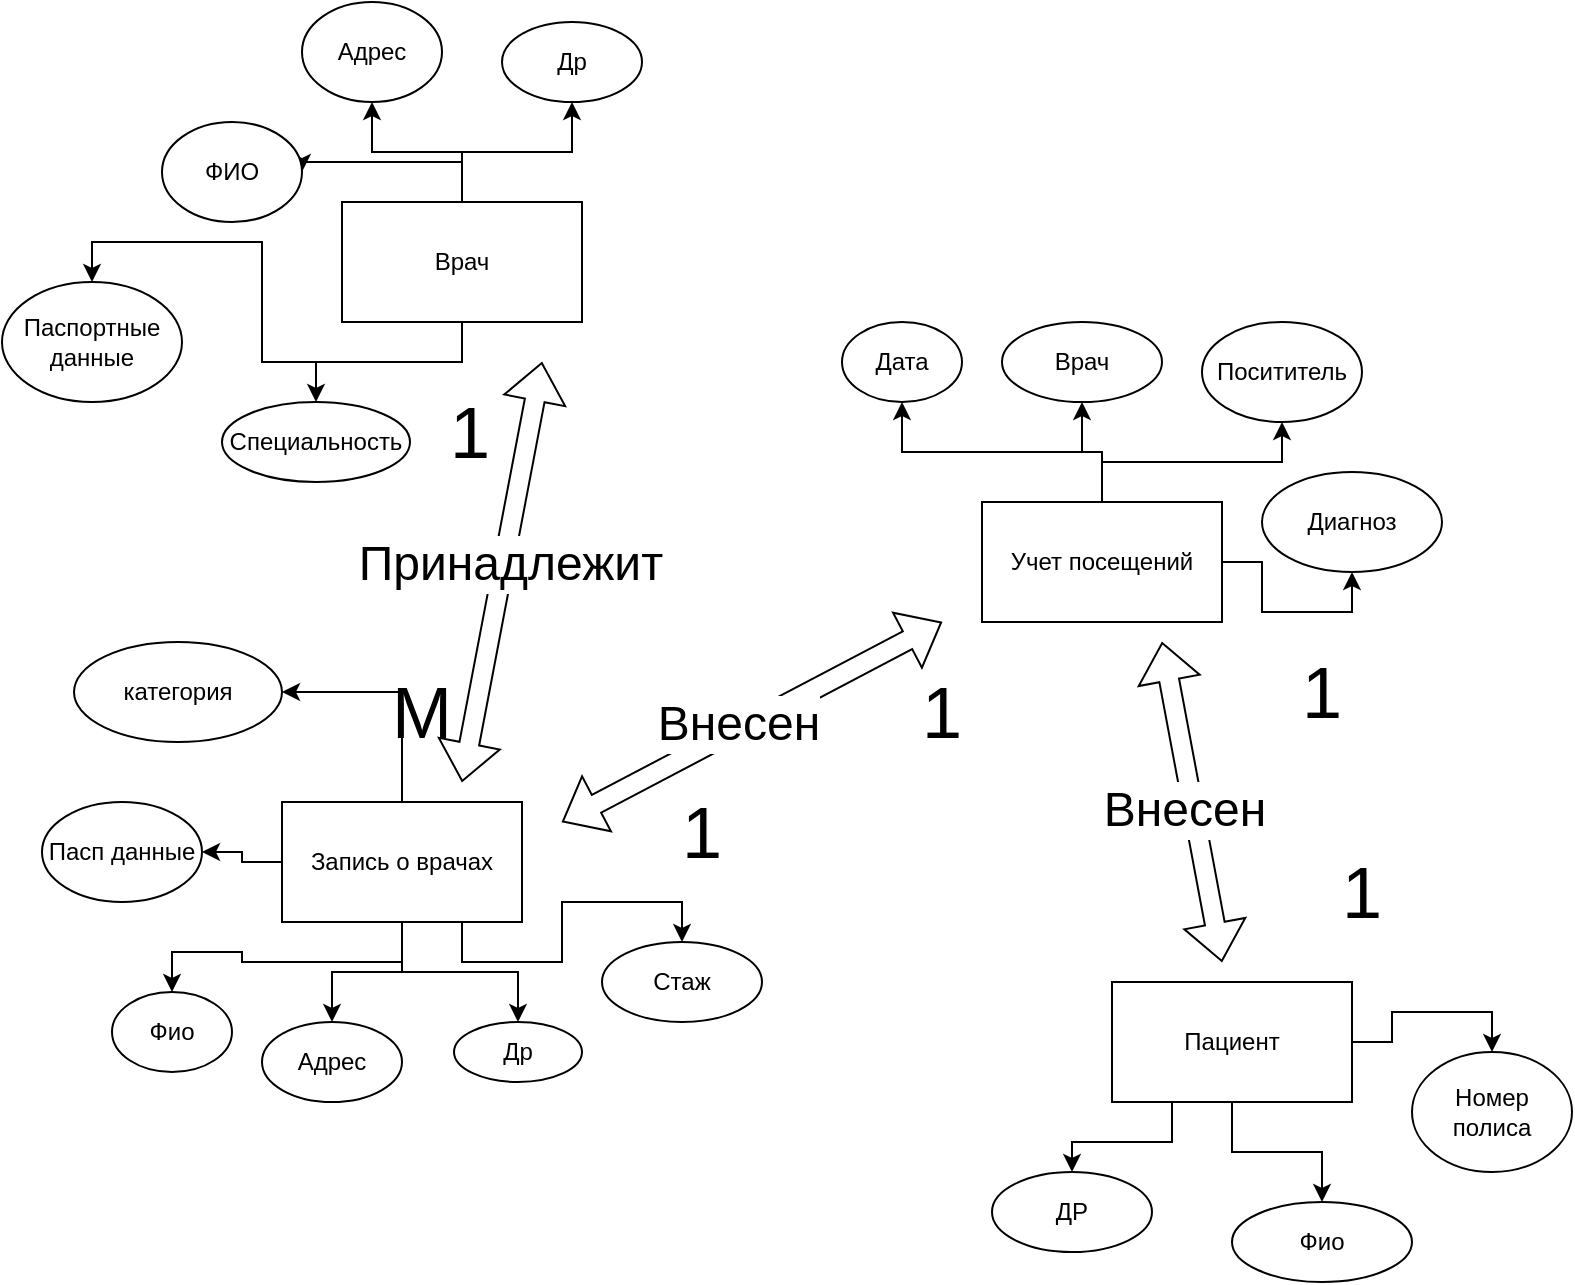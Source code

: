 <mxfile version="24.7.17">
  <diagram name="Страница — 1" id="it_fK-fpc4VVVbtEpeTB">
    <mxGraphModel dx="695" dy="828" grid="1" gridSize="10" guides="1" tooltips="1" connect="1" arrows="1" fold="1" page="1" pageScale="1" pageWidth="827" pageHeight="1169" math="0" shadow="0">
      <root>
        <mxCell id="0" />
        <mxCell id="1" parent="0" />
        <mxCell id="j7xWJV-Zox-rQ3DJ448t-8" style="edgeStyle=orthogonalEdgeStyle;rounded=0;orthogonalLoop=1;jettySize=auto;html=1;exitX=0.5;exitY=0;exitDx=0;exitDy=0;entryX=0.5;entryY=1;entryDx=0;entryDy=0;" edge="1" parent="1" source="j7xWJV-Zox-rQ3DJ448t-1" target="j7xWJV-Zox-rQ3DJ448t-4">
          <mxGeometry relative="1" as="geometry" />
        </mxCell>
        <mxCell id="j7xWJV-Zox-rQ3DJ448t-9" style="edgeStyle=orthogonalEdgeStyle;rounded=0;orthogonalLoop=1;jettySize=auto;html=1;exitX=0.5;exitY=0;exitDx=0;exitDy=0;entryX=0.5;entryY=1;entryDx=0;entryDy=0;" edge="1" parent="1" source="j7xWJV-Zox-rQ3DJ448t-1" target="j7xWJV-Zox-rQ3DJ448t-3">
          <mxGeometry relative="1" as="geometry" />
        </mxCell>
        <mxCell id="j7xWJV-Zox-rQ3DJ448t-10" style="edgeStyle=orthogonalEdgeStyle;rounded=0;orthogonalLoop=1;jettySize=auto;html=1;exitX=0.5;exitY=0;exitDx=0;exitDy=0;entryX=1;entryY=0.5;entryDx=0;entryDy=0;" edge="1" parent="1" source="j7xWJV-Zox-rQ3DJ448t-1" target="j7xWJV-Zox-rQ3DJ448t-2">
          <mxGeometry relative="1" as="geometry" />
        </mxCell>
        <mxCell id="j7xWJV-Zox-rQ3DJ448t-11" style="edgeStyle=orthogonalEdgeStyle;rounded=0;orthogonalLoop=1;jettySize=auto;html=1;exitX=0.5;exitY=1;exitDx=0;exitDy=0;entryX=0.5;entryY=0;entryDx=0;entryDy=0;" edge="1" parent="1" source="j7xWJV-Zox-rQ3DJ448t-1" target="j7xWJV-Zox-rQ3DJ448t-5">
          <mxGeometry relative="1" as="geometry" />
        </mxCell>
        <mxCell id="j7xWJV-Zox-rQ3DJ448t-12" style="edgeStyle=orthogonalEdgeStyle;rounded=0;orthogonalLoop=1;jettySize=auto;html=1;exitX=0.5;exitY=1;exitDx=0;exitDy=0;entryX=0.5;entryY=0;entryDx=0;entryDy=0;" edge="1" parent="1" source="j7xWJV-Zox-rQ3DJ448t-1" target="j7xWJV-Zox-rQ3DJ448t-7">
          <mxGeometry relative="1" as="geometry" />
        </mxCell>
        <mxCell id="j7xWJV-Zox-rQ3DJ448t-1" value="Врач" style="rounded=0;whiteSpace=wrap;html=1;" vertex="1" parent="1">
          <mxGeometry x="190" y="120" width="120" height="60" as="geometry" />
        </mxCell>
        <mxCell id="j7xWJV-Zox-rQ3DJ448t-2" value="ФИО" style="ellipse;whiteSpace=wrap;html=1;" vertex="1" parent="1">
          <mxGeometry x="100" y="80" width="70" height="50" as="geometry" />
        </mxCell>
        <mxCell id="j7xWJV-Zox-rQ3DJ448t-3" value="Адрес" style="ellipse;whiteSpace=wrap;html=1;" vertex="1" parent="1">
          <mxGeometry x="170" y="20" width="70" height="50" as="geometry" />
        </mxCell>
        <mxCell id="j7xWJV-Zox-rQ3DJ448t-4" value="Др" style="ellipse;whiteSpace=wrap;html=1;" vertex="1" parent="1">
          <mxGeometry x="270" y="30" width="70" height="40" as="geometry" />
        </mxCell>
        <mxCell id="j7xWJV-Zox-rQ3DJ448t-5" value="Паспортные данные" style="ellipse;whiteSpace=wrap;html=1;" vertex="1" parent="1">
          <mxGeometry x="20" y="160" width="90" height="60" as="geometry" />
        </mxCell>
        <mxCell id="j7xWJV-Zox-rQ3DJ448t-7" value="Специальность" style="ellipse;whiteSpace=wrap;html=1;" vertex="1" parent="1">
          <mxGeometry x="130" y="220" width="94" height="40" as="geometry" />
        </mxCell>
        <mxCell id="j7xWJV-Zox-rQ3DJ448t-20" style="edgeStyle=orthogonalEdgeStyle;rounded=0;orthogonalLoop=1;jettySize=auto;html=1;exitX=0.5;exitY=0;exitDx=0;exitDy=0;entryX=1;entryY=0.5;entryDx=0;entryDy=0;" edge="1" parent="1" source="j7xWJV-Zox-rQ3DJ448t-13" target="j7xWJV-Zox-rQ3DJ448t-18">
          <mxGeometry relative="1" as="geometry" />
        </mxCell>
        <mxCell id="j7xWJV-Zox-rQ3DJ448t-21" style="edgeStyle=orthogonalEdgeStyle;rounded=0;orthogonalLoop=1;jettySize=auto;html=1;exitX=0;exitY=0.5;exitDx=0;exitDy=0;entryX=1;entryY=0.5;entryDx=0;entryDy=0;" edge="1" parent="1" source="j7xWJV-Zox-rQ3DJ448t-13" target="j7xWJV-Zox-rQ3DJ448t-17">
          <mxGeometry relative="1" as="geometry" />
        </mxCell>
        <mxCell id="j7xWJV-Zox-rQ3DJ448t-22" style="edgeStyle=orthogonalEdgeStyle;rounded=0;orthogonalLoop=1;jettySize=auto;html=1;exitX=0.5;exitY=1;exitDx=0;exitDy=0;entryX=0.5;entryY=0;entryDx=0;entryDy=0;" edge="1" parent="1" source="j7xWJV-Zox-rQ3DJ448t-13" target="j7xWJV-Zox-rQ3DJ448t-15">
          <mxGeometry relative="1" as="geometry" />
        </mxCell>
        <mxCell id="j7xWJV-Zox-rQ3DJ448t-23" style="edgeStyle=orthogonalEdgeStyle;rounded=0;orthogonalLoop=1;jettySize=auto;html=1;exitX=0.5;exitY=1;exitDx=0;exitDy=0;entryX=0.5;entryY=0;entryDx=0;entryDy=0;" edge="1" parent="1" source="j7xWJV-Zox-rQ3DJ448t-13" target="j7xWJV-Zox-rQ3DJ448t-16">
          <mxGeometry relative="1" as="geometry" />
        </mxCell>
        <mxCell id="j7xWJV-Zox-rQ3DJ448t-24" style="edgeStyle=orthogonalEdgeStyle;rounded=0;orthogonalLoop=1;jettySize=auto;html=1;exitX=0.5;exitY=1;exitDx=0;exitDy=0;entryX=0.5;entryY=0;entryDx=0;entryDy=0;" edge="1" parent="1" source="j7xWJV-Zox-rQ3DJ448t-13" target="j7xWJV-Zox-rQ3DJ448t-14">
          <mxGeometry relative="1" as="geometry" />
        </mxCell>
        <mxCell id="j7xWJV-Zox-rQ3DJ448t-25" style="edgeStyle=orthogonalEdgeStyle;rounded=0;orthogonalLoop=1;jettySize=auto;html=1;exitX=0.75;exitY=1;exitDx=0;exitDy=0;entryX=0.5;entryY=0;entryDx=0;entryDy=0;" edge="1" parent="1" source="j7xWJV-Zox-rQ3DJ448t-13" target="j7xWJV-Zox-rQ3DJ448t-19">
          <mxGeometry relative="1" as="geometry" />
        </mxCell>
        <mxCell id="j7xWJV-Zox-rQ3DJ448t-13" value="Запись о врачах" style="rounded=0;whiteSpace=wrap;html=1;" vertex="1" parent="1">
          <mxGeometry x="160" y="420" width="120" height="60" as="geometry" />
        </mxCell>
        <mxCell id="j7xWJV-Zox-rQ3DJ448t-14" value="Фио" style="ellipse;whiteSpace=wrap;html=1;" vertex="1" parent="1">
          <mxGeometry x="75" y="515" width="60" height="40" as="geometry" />
        </mxCell>
        <mxCell id="j7xWJV-Zox-rQ3DJ448t-15" value="Адрес" style="ellipse;whiteSpace=wrap;html=1;" vertex="1" parent="1">
          <mxGeometry x="150" y="530" width="70" height="40" as="geometry" />
        </mxCell>
        <mxCell id="j7xWJV-Zox-rQ3DJ448t-16" value="Др" style="ellipse;whiteSpace=wrap;html=1;" vertex="1" parent="1">
          <mxGeometry x="246" y="530" width="64" height="30" as="geometry" />
        </mxCell>
        <mxCell id="j7xWJV-Zox-rQ3DJ448t-17" value="Пасп данные" style="ellipse;whiteSpace=wrap;html=1;" vertex="1" parent="1">
          <mxGeometry x="40" y="420" width="80" height="50" as="geometry" />
        </mxCell>
        <mxCell id="j7xWJV-Zox-rQ3DJ448t-18" value="категория" style="ellipse;whiteSpace=wrap;html=1;" vertex="1" parent="1">
          <mxGeometry x="56" y="340" width="104" height="50" as="geometry" />
        </mxCell>
        <mxCell id="j7xWJV-Zox-rQ3DJ448t-19" value="Стаж" style="ellipse;whiteSpace=wrap;html=1;" vertex="1" parent="1">
          <mxGeometry x="320" y="490" width="80" height="40" as="geometry" />
        </mxCell>
        <mxCell id="j7xWJV-Zox-rQ3DJ448t-26" value="" style="shape=flexArrow;endArrow=classic;startArrow=classic;html=1;rounded=0;" edge="1" parent="1">
          <mxGeometry width="100" height="100" relative="1" as="geometry">
            <mxPoint x="250" y="410" as="sourcePoint" />
            <mxPoint x="290" y="200" as="targetPoint" />
            <Array as="points" />
          </mxGeometry>
        </mxCell>
        <mxCell id="j7xWJV-Zox-rQ3DJ448t-46" value="&lt;font style=&quot;font-size: 24px;&quot;&gt;Принадлежит&lt;/font&gt;" style="edgeLabel;html=1;align=center;verticalAlign=middle;resizable=0;points=[];" vertex="1" connectable="0" parent="j7xWJV-Zox-rQ3DJ448t-26">
          <mxGeometry x="0.039" y="-3" relative="1" as="geometry">
            <mxPoint y="-1" as="offset" />
          </mxGeometry>
        </mxCell>
        <mxCell id="j7xWJV-Zox-rQ3DJ448t-27" value="&lt;font style=&quot;font-size: 36px;&quot;&gt;1&lt;/font&gt;" style="text;html=1;align=center;verticalAlign=middle;whiteSpace=wrap;rounded=0;" vertex="1" parent="1">
          <mxGeometry x="224" y="220" width="60" height="30" as="geometry" />
        </mxCell>
        <mxCell id="j7xWJV-Zox-rQ3DJ448t-28" value="&lt;font style=&quot;font-size: 36px;&quot;&gt;М&lt;/font&gt;" style="text;html=1;align=center;verticalAlign=middle;whiteSpace=wrap;rounded=0;" vertex="1" parent="1">
          <mxGeometry x="200" y="360" width="60" height="30" as="geometry" />
        </mxCell>
        <mxCell id="j7xWJV-Zox-rQ3DJ448t-35" style="edgeStyle=orthogonalEdgeStyle;rounded=0;orthogonalLoop=1;jettySize=auto;html=1;exitX=0.5;exitY=0;exitDx=0;exitDy=0;entryX=0.5;entryY=1;entryDx=0;entryDy=0;" edge="1" parent="1" source="j7xWJV-Zox-rQ3DJ448t-30" target="j7xWJV-Zox-rQ3DJ448t-31">
          <mxGeometry relative="1" as="geometry" />
        </mxCell>
        <mxCell id="j7xWJV-Zox-rQ3DJ448t-36" style="edgeStyle=orthogonalEdgeStyle;rounded=0;orthogonalLoop=1;jettySize=auto;html=1;exitX=0.5;exitY=0;exitDx=0;exitDy=0;entryX=0.5;entryY=1;entryDx=0;entryDy=0;" edge="1" parent="1" source="j7xWJV-Zox-rQ3DJ448t-30" target="j7xWJV-Zox-rQ3DJ448t-32">
          <mxGeometry relative="1" as="geometry" />
        </mxCell>
        <mxCell id="j7xWJV-Zox-rQ3DJ448t-37" style="edgeStyle=orthogonalEdgeStyle;rounded=0;orthogonalLoop=1;jettySize=auto;html=1;exitX=0.5;exitY=0;exitDx=0;exitDy=0;entryX=0.5;entryY=1;entryDx=0;entryDy=0;" edge="1" parent="1" source="j7xWJV-Zox-rQ3DJ448t-30" target="j7xWJV-Zox-rQ3DJ448t-33">
          <mxGeometry relative="1" as="geometry" />
        </mxCell>
        <mxCell id="j7xWJV-Zox-rQ3DJ448t-38" style="edgeStyle=orthogonalEdgeStyle;rounded=0;orthogonalLoop=1;jettySize=auto;html=1;exitX=1;exitY=0.5;exitDx=0;exitDy=0;entryX=0.5;entryY=1;entryDx=0;entryDy=0;" edge="1" parent="1" source="j7xWJV-Zox-rQ3DJ448t-30" target="j7xWJV-Zox-rQ3DJ448t-34">
          <mxGeometry relative="1" as="geometry" />
        </mxCell>
        <mxCell id="j7xWJV-Zox-rQ3DJ448t-30" value="Учет посещений" style="rounded=0;whiteSpace=wrap;html=1;" vertex="1" parent="1">
          <mxGeometry x="510" y="270" width="120" height="60" as="geometry" />
        </mxCell>
        <mxCell id="j7xWJV-Zox-rQ3DJ448t-31" value="Дата" style="ellipse;whiteSpace=wrap;html=1;" vertex="1" parent="1">
          <mxGeometry x="440" y="180" width="60" height="40" as="geometry" />
        </mxCell>
        <mxCell id="j7xWJV-Zox-rQ3DJ448t-32" value="Врач" style="ellipse;whiteSpace=wrap;html=1;" vertex="1" parent="1">
          <mxGeometry x="520" y="180" width="80" height="40" as="geometry" />
        </mxCell>
        <mxCell id="j7xWJV-Zox-rQ3DJ448t-33" value="Посититель" style="ellipse;whiteSpace=wrap;html=1;" vertex="1" parent="1">
          <mxGeometry x="620" y="180" width="80" height="50" as="geometry" />
        </mxCell>
        <mxCell id="j7xWJV-Zox-rQ3DJ448t-34" value="Диагноз" style="ellipse;whiteSpace=wrap;html=1;" vertex="1" parent="1">
          <mxGeometry x="650" y="255" width="90" height="50" as="geometry" />
        </mxCell>
        <mxCell id="j7xWJV-Zox-rQ3DJ448t-39" value="" style="shape=flexArrow;endArrow=classic;startArrow=classic;html=1;rounded=0;" edge="1" parent="1">
          <mxGeometry width="100" height="100" relative="1" as="geometry">
            <mxPoint x="300" y="430" as="sourcePoint" />
            <mxPoint x="490" y="330" as="targetPoint" />
          </mxGeometry>
        </mxCell>
        <mxCell id="j7xWJV-Zox-rQ3DJ448t-45" value="&lt;font style=&quot;font-size: 24px;&quot;&gt;Внесен&lt;/font&gt;" style="edgeLabel;html=1;align=center;verticalAlign=middle;resizable=0;points=[];" vertex="1" connectable="0" parent="j7xWJV-Zox-rQ3DJ448t-39">
          <mxGeometry x="-0.059" y="3" relative="1" as="geometry">
            <mxPoint as="offset" />
          </mxGeometry>
        </mxCell>
        <mxCell id="j7xWJV-Zox-rQ3DJ448t-41" value="&lt;font style=&quot;font-size: 36px;&quot;&gt;1&lt;/font&gt;" style="text;html=1;align=center;verticalAlign=middle;whiteSpace=wrap;rounded=0;" vertex="1" parent="1">
          <mxGeometry x="460" y="360" width="60" height="30" as="geometry" />
        </mxCell>
        <mxCell id="j7xWJV-Zox-rQ3DJ448t-42" value="&lt;font style=&quot;font-size: 36px;&quot;&gt;1&lt;/font&gt;" style="text;html=1;align=center;verticalAlign=middle;whiteSpace=wrap;rounded=0;" vertex="1" parent="1">
          <mxGeometry x="340" y="420" width="60" height="30" as="geometry" />
        </mxCell>
        <mxCell id="j7xWJV-Zox-rQ3DJ448t-48" value="Фио" style="ellipse;whiteSpace=wrap;html=1;" vertex="1" parent="1">
          <mxGeometry x="635" y="620" width="90" height="40" as="geometry" />
        </mxCell>
        <mxCell id="j7xWJV-Zox-rQ3DJ448t-53" style="edgeStyle=orthogonalEdgeStyle;rounded=0;orthogonalLoop=1;jettySize=auto;html=1;exitX=0.5;exitY=1;exitDx=0;exitDy=0;entryX=0.5;entryY=0;entryDx=0;entryDy=0;" edge="1" parent="1" source="j7xWJV-Zox-rQ3DJ448t-50" target="j7xWJV-Zox-rQ3DJ448t-48">
          <mxGeometry relative="1" as="geometry" />
        </mxCell>
        <mxCell id="j7xWJV-Zox-rQ3DJ448t-54" style="edgeStyle=orthogonalEdgeStyle;rounded=0;orthogonalLoop=1;jettySize=auto;html=1;exitX=0.25;exitY=1;exitDx=0;exitDy=0;entryX=0.5;entryY=0;entryDx=0;entryDy=0;" edge="1" parent="1" source="j7xWJV-Zox-rQ3DJ448t-50" target="j7xWJV-Zox-rQ3DJ448t-51">
          <mxGeometry relative="1" as="geometry" />
        </mxCell>
        <mxCell id="j7xWJV-Zox-rQ3DJ448t-55" style="edgeStyle=orthogonalEdgeStyle;rounded=0;orthogonalLoop=1;jettySize=auto;html=1;exitX=1;exitY=0.5;exitDx=0;exitDy=0;entryX=0.5;entryY=0;entryDx=0;entryDy=0;" edge="1" parent="1" source="j7xWJV-Zox-rQ3DJ448t-50" target="j7xWJV-Zox-rQ3DJ448t-52">
          <mxGeometry relative="1" as="geometry" />
        </mxCell>
        <mxCell id="j7xWJV-Zox-rQ3DJ448t-50" value="Пациент" style="rounded=0;whiteSpace=wrap;html=1;" vertex="1" parent="1">
          <mxGeometry x="575" y="510" width="120" height="60" as="geometry" />
        </mxCell>
        <mxCell id="j7xWJV-Zox-rQ3DJ448t-51" value="ДР" style="ellipse;whiteSpace=wrap;html=1;" vertex="1" parent="1">
          <mxGeometry x="515" y="605" width="80" height="40" as="geometry" />
        </mxCell>
        <mxCell id="j7xWJV-Zox-rQ3DJ448t-52" value="Номер полиса" style="ellipse;whiteSpace=wrap;html=1;" vertex="1" parent="1">
          <mxGeometry x="725" y="545" width="80" height="60" as="geometry" />
        </mxCell>
        <mxCell id="j7xWJV-Zox-rQ3DJ448t-56" value="" style="shape=flexArrow;endArrow=classic;startArrow=classic;html=1;rounded=0;" edge="1" parent="1">
          <mxGeometry width="100" height="100" relative="1" as="geometry">
            <mxPoint x="630" y="500" as="sourcePoint" />
            <mxPoint x="600" y="340" as="targetPoint" />
          </mxGeometry>
        </mxCell>
        <mxCell id="j7xWJV-Zox-rQ3DJ448t-57" value="&lt;font style=&quot;font-size: 24px;&quot;&gt;Внесен&lt;/font&gt;" style="edgeLabel;html=1;align=center;verticalAlign=middle;resizable=0;points=[];" vertex="1" connectable="0" parent="j7xWJV-Zox-rQ3DJ448t-56">
          <mxGeometry x="-0.032" y="5" relative="1" as="geometry">
            <mxPoint as="offset" />
          </mxGeometry>
        </mxCell>
        <mxCell id="j7xWJV-Zox-rQ3DJ448t-58" value="&lt;font style=&quot;font-size: 36px;&quot;&gt;1&lt;/font&gt;" style="text;html=1;align=center;verticalAlign=middle;whiteSpace=wrap;rounded=0;" vertex="1" parent="1">
          <mxGeometry x="650" y="350" width="60" height="30" as="geometry" />
        </mxCell>
        <mxCell id="j7xWJV-Zox-rQ3DJ448t-59" value="&lt;font style=&quot;font-size: 36px;&quot;&gt;1&lt;/font&gt;" style="text;html=1;align=center;verticalAlign=middle;whiteSpace=wrap;rounded=0;" vertex="1" parent="1">
          <mxGeometry x="670" y="450" width="60" height="30" as="geometry" />
        </mxCell>
      </root>
    </mxGraphModel>
  </diagram>
</mxfile>

